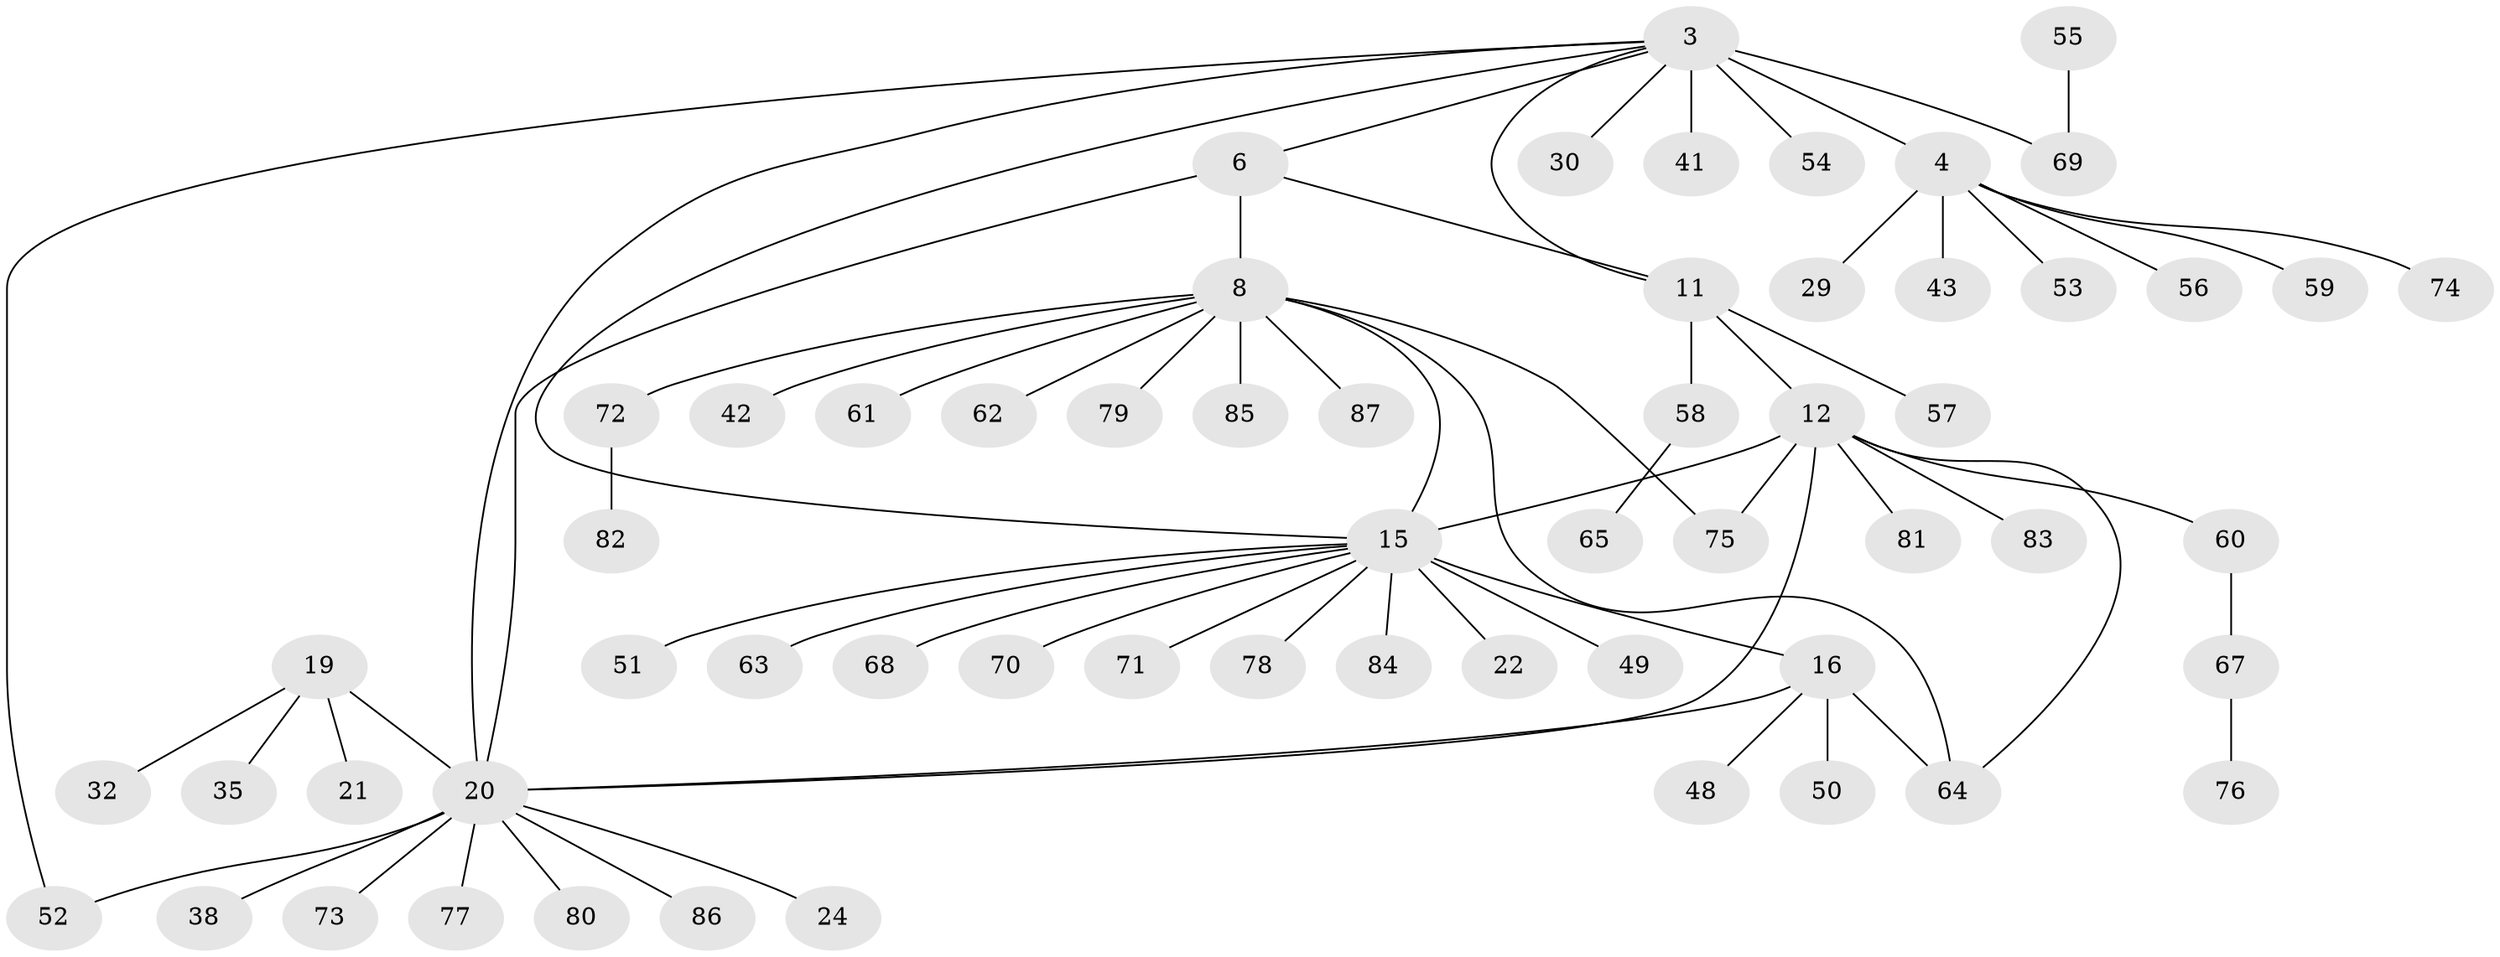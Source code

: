 // original degree distribution, {8: 0.04597701149425287, 6: 0.034482758620689655, 7: 0.034482758620689655, 4: 0.034482758620689655, 5: 0.06896551724137931, 11: 0.011494252873563218, 9: 0.011494252873563218, 1: 0.5517241379310345, 2: 0.14942528735632185, 3: 0.05747126436781609}
// Generated by graph-tools (version 1.1) at 2025/58/03/04/25 21:58:48]
// undirected, 60 vertices, 69 edges
graph export_dot {
graph [start="1"]
  node [color=gray90,style=filled];
  3 [super="+1"];
  4 [super="+2"];
  6 [super="+5"];
  8 [super="+7"];
  11 [super="+10"];
  12 [super="+9"];
  15 [super="+14"];
  16 [super="+13"];
  19 [super="+17"];
  20 [super="+18"];
  21;
  22;
  24;
  29;
  30;
  32;
  35;
  38;
  41;
  42 [super="+26"];
  43 [super="+40"];
  48;
  49;
  50;
  51;
  52 [super="+25"];
  53;
  54;
  55;
  56;
  57 [super="+36"];
  58;
  59 [super="+39"];
  60;
  61 [super="+45"];
  62;
  63;
  64 [super="+46"];
  65;
  67;
  68;
  69 [super="+47"];
  70;
  71;
  72;
  73;
  74;
  75 [super="+66"];
  76;
  77;
  78;
  79;
  80;
  81 [super="+34+37"];
  82;
  83 [super="+23"];
  84;
  85;
  86 [super="+27+44"];
  87 [super="+28"];
  3 -- 4 [weight=4];
  3 -- 11;
  3 -- 54;
  3 -- 6;
  3 -- 30;
  3 -- 41;
  3 -- 15;
  3 -- 20;
  3 -- 52;
  3 -- 69;
  4 -- 29;
  4 -- 56;
  4 -- 53;
  4 -- 74;
  4 -- 59;
  4 -- 43;
  6 -- 8 [weight=4];
  6 -- 11;
  6 -- 20;
  8 -- 15;
  8 -- 79;
  8 -- 85;
  8 -- 72;
  8 -- 62;
  8 -- 64;
  8 -- 75;
  8 -- 42;
  8 -- 87;
  8 -- 61;
  11 -- 12 [weight=4];
  11 -- 58;
  11 -- 57;
  12 -- 15;
  12 -- 60;
  12 -- 20;
  12 -- 81;
  12 -- 64;
  12 -- 75;
  12 -- 83;
  15 -- 16 [weight=4];
  15 -- 49;
  15 -- 51;
  15 -- 70;
  15 -- 71;
  15 -- 78;
  15 -- 68;
  15 -- 84;
  15 -- 22;
  15 -- 63;
  16 -- 20;
  16 -- 48;
  16 -- 64;
  16 -- 50;
  19 -- 20 [weight=4];
  19 -- 32;
  19 -- 35;
  19 -- 21;
  20 -- 77;
  20 -- 38;
  20 -- 73;
  20 -- 80;
  20 -- 24;
  20 -- 86;
  20 -- 52;
  55 -- 69;
  58 -- 65;
  60 -- 67;
  67 -- 76;
  72 -- 82;
}
